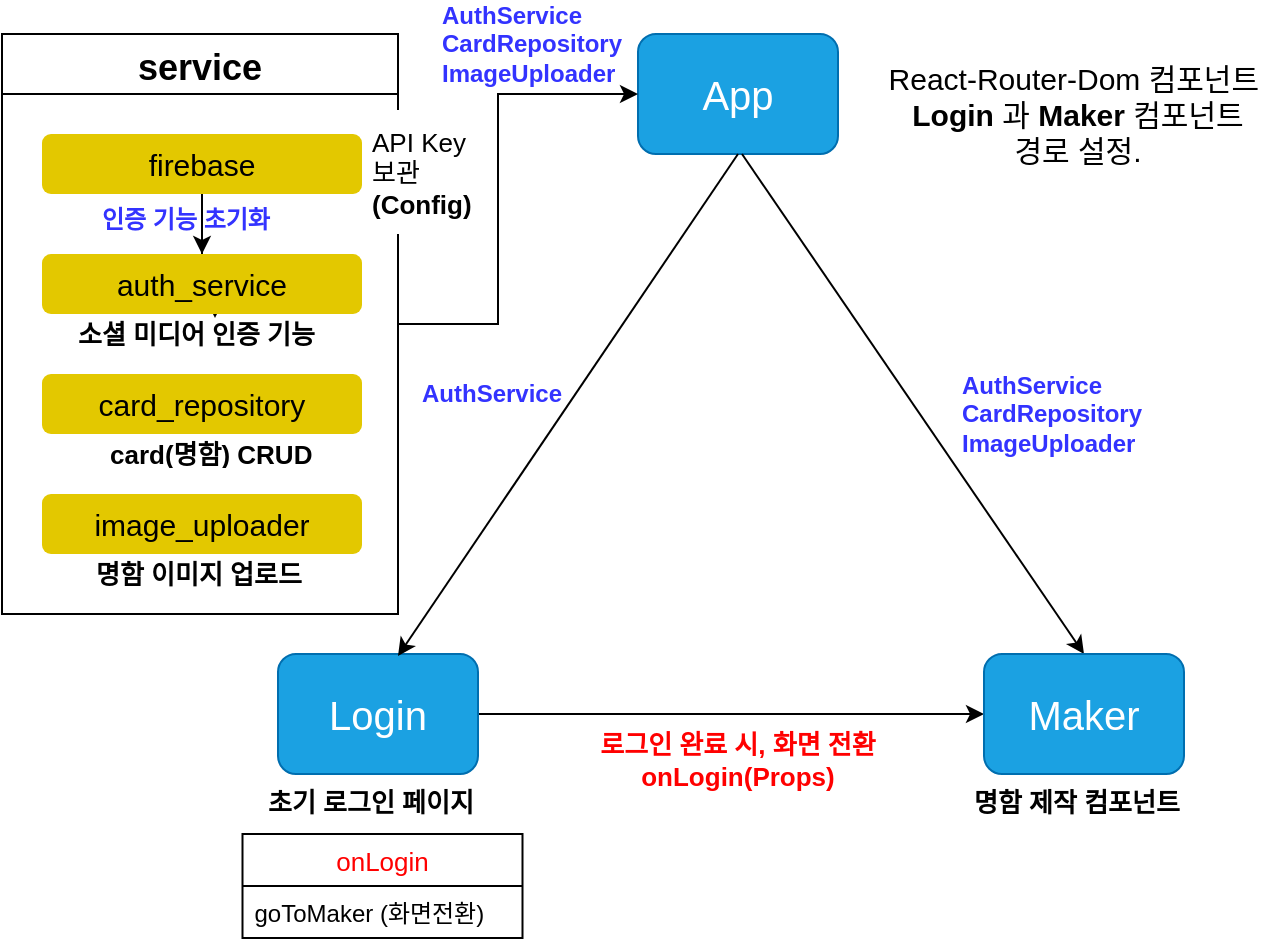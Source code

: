 <mxfile version="15.3.8" type="github">
  <diagram id="qXojaY42aiBFxvhF_yrl" name="Page-1">
    <mxGraphModel dx="1422" dy="762" grid="1" gridSize="10" guides="1" tooltips="1" connect="1" arrows="1" fold="1" page="1" pageScale="1" pageWidth="827" pageHeight="1169" math="0" shadow="0">
      <root>
        <mxCell id="0" />
        <mxCell id="1" parent="0" />
        <mxCell id="ZUQluo5VriQcecSHElmV-1" value="&lt;font style=&quot;font-size: 20px&quot;&gt;App&lt;/font&gt;" style="rounded=1;whiteSpace=wrap;html=1;fillColor=#1ba1e2;strokeColor=#006EAF;fontColor=#ffffff;" parent="1" vertex="1">
          <mxGeometry x="360" y="40" width="100" height="60" as="geometry" />
        </mxCell>
        <mxCell id="ZUQluo5VriQcecSHElmV-4" value="&lt;font style=&quot;font-size: 15px&quot;&gt;&lt;font style=&quot;font-size: 15px&quot;&gt;&lt;br&gt;React&lt;/font&gt;-&lt;font style=&quot;font-size: 15px&quot;&gt;Router-Dom 컴포넌트&amp;nbsp;&lt;br&gt;&lt;b&gt;Login&lt;/b&gt; 과 &lt;b&gt;Maker&lt;/b&gt;&amp;nbsp;컴포넌트 &lt;br&gt;경로 설정.&lt;br&gt;&lt;br&gt;&lt;/font&gt;&lt;/font&gt;" style="text;html=1;strokeColor=none;fillColor=none;align=center;verticalAlign=middle;whiteSpace=wrap;rounded=0;labelBackgroundColor=#FFFFFF;labelBorderColor=none;spacing=0;fontColor=#000000;spacingLeft=0;" parent="1" vertex="1">
          <mxGeometry x="480" y="40" width="200" height="80" as="geometry" />
        </mxCell>
        <mxCell id="iWGha1-I6UxMjXV0nj9g-36" value="" style="edgeStyle=orthogonalEdgeStyle;rounded=0;orthogonalLoop=1;jettySize=auto;html=1;fontSize=13;fontColor=#3333FF;entryX=0;entryY=0.5;entryDx=0;entryDy=0;" edge="1" parent="1" source="iWGha1-I6UxMjXV0nj9g-1" target="ZUQluo5VriQcecSHElmV-1">
          <mxGeometry relative="1" as="geometry">
            <mxPoint x="350" y="70" as="targetPoint" />
            <Array as="points">
              <mxPoint x="290" y="185" />
              <mxPoint x="290" y="70" />
            </Array>
          </mxGeometry>
        </mxCell>
        <mxCell id="iWGha1-I6UxMjXV0nj9g-1" value="service" style="swimlane;fontSize=18;startSize=30;" vertex="1" parent="1">
          <mxGeometry x="42" y="40" width="198" height="290" as="geometry">
            <mxRectangle x="42" y="40" width="90" height="30" as="alternateBounds" />
          </mxGeometry>
        </mxCell>
        <mxCell id="iWGha1-I6UxMjXV0nj9g-19" value="" style="edgeStyle=orthogonalEdgeStyle;rounded=0;orthogonalLoop=1;jettySize=auto;html=1;fontSize=18;fontColor=#FFFFFF;entryX=0.5;entryY=0;entryDx=0;entryDy=0;" edge="1" parent="iWGha1-I6UxMjXV0nj9g-1" source="iWGha1-I6UxMjXV0nj9g-2" target="iWGha1-I6UxMjXV0nj9g-3">
          <mxGeometry relative="1" as="geometry">
            <mxPoint x="100" y="100" as="targetPoint" />
          </mxGeometry>
        </mxCell>
        <mxCell id="iWGha1-I6UxMjXV0nj9g-31" value="" style="edgeStyle=orthogonalEdgeStyle;rounded=0;orthogonalLoop=1;jettySize=auto;html=1;fontSize=13;fontColor=#3333FF;" edge="1" parent="iWGha1-I6UxMjXV0nj9g-1" source="iWGha1-I6UxMjXV0nj9g-2" target="iWGha1-I6UxMjXV0nj9g-25">
          <mxGeometry relative="1" as="geometry" />
        </mxCell>
        <mxCell id="iWGha1-I6UxMjXV0nj9g-2" value="&lt;span style=&quot;font-size: 15px&quot;&gt;firebase&lt;/span&gt;" style="rounded=1;whiteSpace=wrap;html=1;fillColor=#e3c800;strokeColor=none;fontColor=#000000;" vertex="1" parent="iWGha1-I6UxMjXV0nj9g-1">
          <mxGeometry x="20" y="50" width="160" height="30" as="geometry" />
        </mxCell>
        <mxCell id="iWGha1-I6UxMjXV0nj9g-3" value="&lt;span style=&quot;font-size: 15px&quot;&gt;auth_service&lt;/span&gt;" style="rounded=1;whiteSpace=wrap;html=1;fillColor=#e3c800;strokeColor=none;fontColor=#000000;" vertex="1" parent="iWGha1-I6UxMjXV0nj9g-1">
          <mxGeometry x="20" y="110" width="160" height="30" as="geometry" />
        </mxCell>
        <mxCell id="iWGha1-I6UxMjXV0nj9g-4" value="&lt;span style=&quot;font-size: 15px&quot;&gt;card_repository&lt;/span&gt;" style="rounded=1;whiteSpace=wrap;html=1;fillColor=#e3c800;strokeColor=none;fontColor=#000000;" vertex="1" parent="iWGha1-I6UxMjXV0nj9g-1">
          <mxGeometry x="20" y="170" width="160" height="30" as="geometry" />
        </mxCell>
        <mxCell id="iWGha1-I6UxMjXV0nj9g-5" value="&lt;span style=&quot;font-size: 15px&quot;&gt;image_uploader&lt;/span&gt;" style="rounded=1;whiteSpace=wrap;html=1;fillColor=#e3c800;strokeColor=none;fontColor=#000000;" vertex="1" parent="iWGha1-I6UxMjXV0nj9g-1">
          <mxGeometry x="20" y="230" width="160" height="30" as="geometry" />
        </mxCell>
        <mxCell id="iWGha1-I6UxMjXV0nj9g-24" value="&lt;font style=&quot;font-size: 12px;&quot;&gt;인증 기능 초기화&lt;/font&gt;" style="text;html=1;strokeColor=none;fillColor=none;align=center;verticalAlign=middle;whiteSpace=wrap;rounded=0;labelBackgroundColor=none;fontSize=12;fontColor=#3333FF;fontStyle=1" vertex="1" parent="iWGha1-I6UxMjXV0nj9g-1">
          <mxGeometry x="42" y="83" width="100" height="20" as="geometry" />
        </mxCell>
        <mxCell id="iWGha1-I6UxMjXV0nj9g-25" value="&lt;h1 style=&quot;font-size: 13px&quot;&gt;&lt;font color=&quot;#000000&quot; style=&quot;font-size: 13px&quot;&gt;&lt;span style=&quot;font-size: 13px;&quot;&gt;소셜 미디어 인증 기능&amp;nbsp;&lt;/span&gt;&lt;/font&gt;&lt;/h1&gt;" style="text;html=1;strokeColor=none;fillColor=none;spacing=5;spacingTop=-18;whiteSpace=wrap;overflow=hidden;rounded=0;fontSize=13;fontColor=#FFFFFF;labelBackgroundColor=none;fontStyle=1" vertex="1" parent="iWGha1-I6UxMjXV0nj9g-1">
          <mxGeometry x="33" y="142" width="147" height="15" as="geometry" />
        </mxCell>
        <mxCell id="iWGha1-I6UxMjXV0nj9g-26" value="&lt;h1 style=&quot;font-size: 13px&quot;&gt;&lt;font color=&quot;#000000&quot;&gt;&lt;span style=&quot;&quot;&gt;card(명함) CRUD&lt;/span&gt;&lt;/font&gt;&lt;/h1&gt;" style="text;html=1;strokeColor=none;fillColor=none;spacing=5;spacingTop=-18;whiteSpace=wrap;overflow=hidden;rounded=0;fontSize=13;fontColor=#FFFFFF;labelBackgroundColor=none;fontStyle=1" vertex="1" parent="iWGha1-I6UxMjXV0nj9g-1">
          <mxGeometry x="49" y="202" width="113" height="15" as="geometry" />
        </mxCell>
        <mxCell id="iWGha1-I6UxMjXV0nj9g-27" value="&lt;h1 style=&quot;font-size: 13px&quot;&gt;&lt;font color=&quot;#000000&quot;&gt;&lt;span style=&quot;&quot;&gt;명함 이미지 업로드&lt;/span&gt;&lt;/font&gt;&lt;/h1&gt;" style="text;html=1;strokeColor=none;fillColor=none;spacing=5;spacingTop=-18;whiteSpace=wrap;overflow=hidden;rounded=0;fontSize=13;fontColor=#FFFFFF;labelBackgroundColor=none;fontStyle=1" vertex="1" parent="iWGha1-I6UxMjXV0nj9g-1">
          <mxGeometry x="41.5" y="262" width="127.5" height="15" as="geometry" />
        </mxCell>
        <mxCell id="iWGha1-I6UxMjXV0nj9g-20" value="&lt;h1 style=&quot;font-size: 13px&quot;&gt;&lt;font color=&quot;#000000&quot; style=&quot;font-size: 13px&quot;&gt;&lt;span style=&quot;font-weight: 400&quot;&gt;API Key 보관&lt;/span&gt;(Config)&lt;/font&gt;&lt;/h1&gt;" style="text;html=1;strokeColor=none;fillColor=none;spacing=5;spacingTop=-18;whiteSpace=wrap;overflow=hidden;rounded=0;fontSize=15;fontColor=#FFFFFF;labelBackgroundColor=#FFFFFF;" vertex="1" parent="iWGha1-I6UxMjXV0nj9g-1">
          <mxGeometry x="180" y="46" width="60" height="54" as="geometry" />
        </mxCell>
        <mxCell id="iWGha1-I6UxMjXV0nj9g-37" value="AuthService&lt;br&gt;CardRepository&lt;br&gt;ImageUploader" style="text;html=1;strokeColor=none;fillColor=none;align=left;verticalAlign=middle;whiteSpace=wrap;rounded=0;labelBackgroundColor=none;fontSize=12;fontColor=#3333FF;fontStyle=1" vertex="1" parent="1">
          <mxGeometry x="260" y="25" width="100" height="40" as="geometry" />
        </mxCell>
        <mxCell id="iWGha1-I6UxMjXV0nj9g-64" value="" style="edgeStyle=orthogonalEdgeStyle;rounded=0;orthogonalLoop=1;jettySize=auto;html=1;fontSize=13;fontColor=#3333FF;entryX=0;entryY=0.5;entryDx=0;entryDy=0;" edge="1" parent="1" source="iWGha1-I6UxMjXV0nj9g-48" target="iWGha1-I6UxMjXV0nj9g-57">
          <mxGeometry relative="1" as="geometry">
            <mxPoint x="370" y="380" as="targetPoint" />
          </mxGeometry>
        </mxCell>
        <mxCell id="iWGha1-I6UxMjXV0nj9g-48" value="&lt;font style=&quot;font-size: 20px&quot;&gt;Login&lt;/font&gt;" style="rounded=1;whiteSpace=wrap;html=1;fillColor=#1ba1e2;strokeColor=#006EAF;fontColor=#ffffff;" vertex="1" parent="1">
          <mxGeometry x="180" y="350" width="100" height="60" as="geometry" />
        </mxCell>
        <mxCell id="iWGha1-I6UxMjXV0nj9g-55" value="" style="endArrow=classic;html=1;fontSize=13;fontColor=#3333FF;entryX=0.6;entryY=0.017;entryDx=0;entryDy=0;entryPerimeter=0;" edge="1" parent="1" target="iWGha1-I6UxMjXV0nj9g-48">
          <mxGeometry width="50" height="50" relative="1" as="geometry">
            <mxPoint x="410" y="100" as="sourcePoint" />
            <mxPoint x="300" y="290" as="targetPoint" />
          </mxGeometry>
        </mxCell>
        <mxCell id="iWGha1-I6UxMjXV0nj9g-56" value="" style="endArrow=classic;html=1;fontSize=13;fontColor=#3333FF;entryX=0.5;entryY=0;entryDx=0;entryDy=0;" edge="1" parent="1" target="iWGha1-I6UxMjXV0nj9g-57">
          <mxGeometry width="50" height="50" relative="1" as="geometry">
            <mxPoint x="412" y="100" as="sourcePoint" />
            <mxPoint x="592" y="340" as="targetPoint" />
          </mxGeometry>
        </mxCell>
        <mxCell id="iWGha1-I6UxMjXV0nj9g-57" value="&lt;font style=&quot;font-size: 20px&quot;&gt;Maker&lt;/font&gt;" style="rounded=1;whiteSpace=wrap;html=1;fillColor=#1ba1e2;strokeColor=#006EAF;fontColor=#ffffff;" vertex="1" parent="1">
          <mxGeometry x="533" y="350" width="100" height="60" as="geometry" />
        </mxCell>
        <mxCell id="iWGha1-I6UxMjXV0nj9g-58" value="AuthService&lt;br&gt;" style="text;html=1;strokeColor=none;fillColor=none;align=left;verticalAlign=middle;whiteSpace=wrap;rounded=0;labelBackgroundColor=none;fontSize=12;fontColor=#3333FF;fontStyle=1" vertex="1" parent="1">
          <mxGeometry x="250" y="210" width="76" height="20" as="geometry" />
        </mxCell>
        <mxCell id="iWGha1-I6UxMjXV0nj9g-59" value="AuthService&lt;br&gt;CardRepository&lt;br&gt;ImageUploader" style="text;html=1;strokeColor=none;fillColor=none;align=left;verticalAlign=middle;whiteSpace=wrap;rounded=0;labelBackgroundColor=none;fontSize=12;fontColor=#3333FF;fontStyle=1" vertex="1" parent="1">
          <mxGeometry x="520" y="210" width="100" height="40" as="geometry" />
        </mxCell>
        <mxCell id="iWGha1-I6UxMjXV0nj9g-61" value="&lt;h1 style=&quot;font-size: 13px&quot;&gt;&lt;font color=&quot;#000000&quot;&gt;&lt;span&gt;초기 로그인 페이지&lt;/span&gt;&lt;/font&gt;&lt;/h1&gt;" style="text;html=1;strokeColor=none;fillColor=none;spacing=5;spacingTop=-18;whiteSpace=wrap;overflow=hidden;rounded=0;fontSize=13;fontColor=#FFFFFF;labelBackgroundColor=none;fontStyle=1" vertex="1" parent="1">
          <mxGeometry x="169.5" y="416" width="125.5" height="15" as="geometry" />
        </mxCell>
        <mxCell id="iWGha1-I6UxMjXV0nj9g-62" value="&lt;h1 style=&quot;font-size: 13px&quot;&gt;&lt;font color=&quot;#000000&quot;&gt;명함 제작 컴포넌트&lt;/font&gt;&lt;/h1&gt;" style="text;html=1;strokeColor=none;fillColor=none;spacing=5;spacingTop=-18;whiteSpace=wrap;overflow=hidden;rounded=0;fontSize=13;fontColor=#FFFFFF;labelBackgroundColor=none;fontStyle=1" vertex="1" parent="1">
          <mxGeometry x="523.25" y="416" width="125.75" height="15" as="geometry" />
        </mxCell>
        <mxCell id="iWGha1-I6UxMjXV0nj9g-65" value="로그인 완료 시, 화면 전환&lt;br&gt;onLogin(Props)" style="text;html=1;strokeColor=none;fillColor=none;align=center;verticalAlign=middle;whiteSpace=wrap;rounded=0;labelBackgroundColor=none;fontSize=13;fontColor=#FF0000;fontStyle=1" vertex="1" parent="1">
          <mxGeometry x="330" y="386" width="160" height="34" as="geometry" />
        </mxCell>
        <mxCell id="iWGha1-I6UxMjXV0nj9g-66" value="onLogin" style="swimlane;fontStyle=0;childLayout=stackLayout;horizontal=1;startSize=26;fillColor=none;horizontalStack=0;resizeParent=1;resizeParentMax=0;resizeLast=0;collapsible=1;marginBottom=0;labelBackgroundColor=none;fontSize=13;fontColor=#FF0000;strokeColor=default;" vertex="1" parent="1">
          <mxGeometry x="162.25" y="440" width="140" height="52" as="geometry" />
        </mxCell>
        <mxCell id="iWGha1-I6UxMjXV0nj9g-67" value="goToMaker (화면전환)" style="text;strokeColor=none;fillColor=none;align=left;verticalAlign=top;spacingLeft=4;spacingRight=4;overflow=hidden;rotatable=0;points=[[0,0.5],[1,0.5]];portConstraint=eastwest;" vertex="1" parent="iWGha1-I6UxMjXV0nj9g-66">
          <mxGeometry y="26" width="140" height="26" as="geometry" />
        </mxCell>
      </root>
    </mxGraphModel>
  </diagram>
</mxfile>
